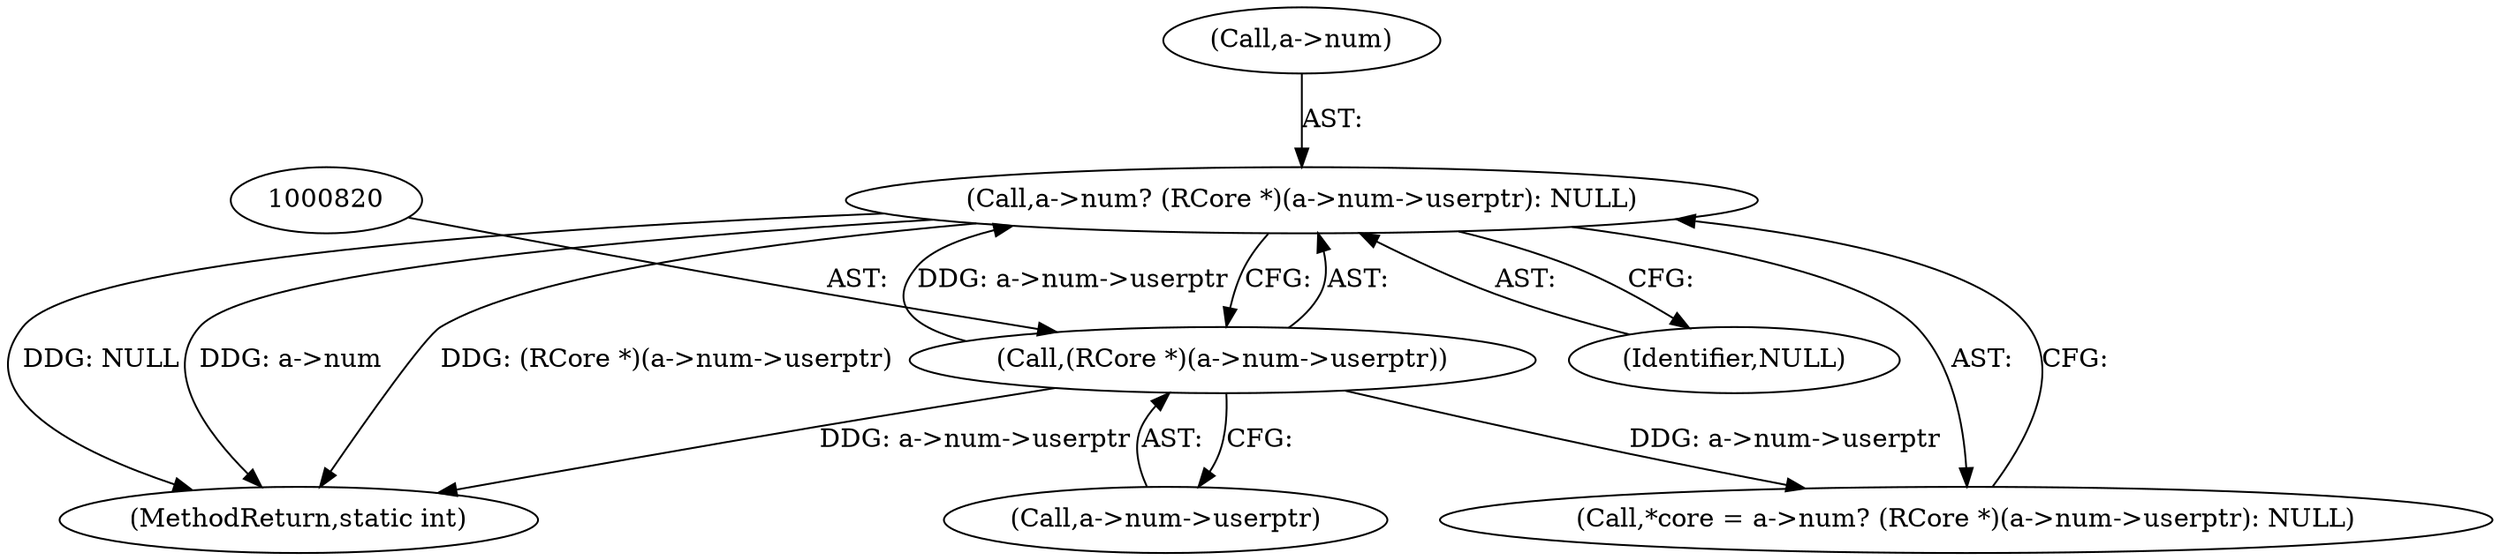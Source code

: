 digraph "0_radare2_9b46d38dd3c4de6048a488b655c7319f845af185@pointer" {
"1000815" [label="(Call,a->num? (RCore *)(a->num->userptr): NULL)"];
"1000819" [label="(Call,(RCore *)(a->num->userptr))"];
"1000934" [label="(MethodReturn,static int)"];
"1000819" [label="(Call,(RCore *)(a->num->userptr))"];
"1000821" [label="(Call,a->num->userptr)"];
"1000813" [label="(Call,*core = a->num? (RCore *)(a->num->userptr): NULL)"];
"1000815" [label="(Call,a->num? (RCore *)(a->num->userptr): NULL)"];
"1000826" [label="(Identifier,NULL)"];
"1000816" [label="(Call,a->num)"];
"1000815" -> "1000813"  [label="AST: "];
"1000815" -> "1000819"  [label="CFG: "];
"1000815" -> "1000826"  [label="CFG: "];
"1000816" -> "1000815"  [label="AST: "];
"1000819" -> "1000815"  [label="AST: "];
"1000826" -> "1000815"  [label="AST: "];
"1000813" -> "1000815"  [label="CFG: "];
"1000815" -> "1000934"  [label="DDG: a->num"];
"1000815" -> "1000934"  [label="DDG: (RCore *)(a->num->userptr)"];
"1000815" -> "1000934"  [label="DDG: NULL"];
"1000819" -> "1000815"  [label="DDG: a->num->userptr"];
"1000819" -> "1000821"  [label="CFG: "];
"1000820" -> "1000819"  [label="AST: "];
"1000821" -> "1000819"  [label="AST: "];
"1000819" -> "1000934"  [label="DDG: a->num->userptr"];
"1000819" -> "1000813"  [label="DDG: a->num->userptr"];
}
